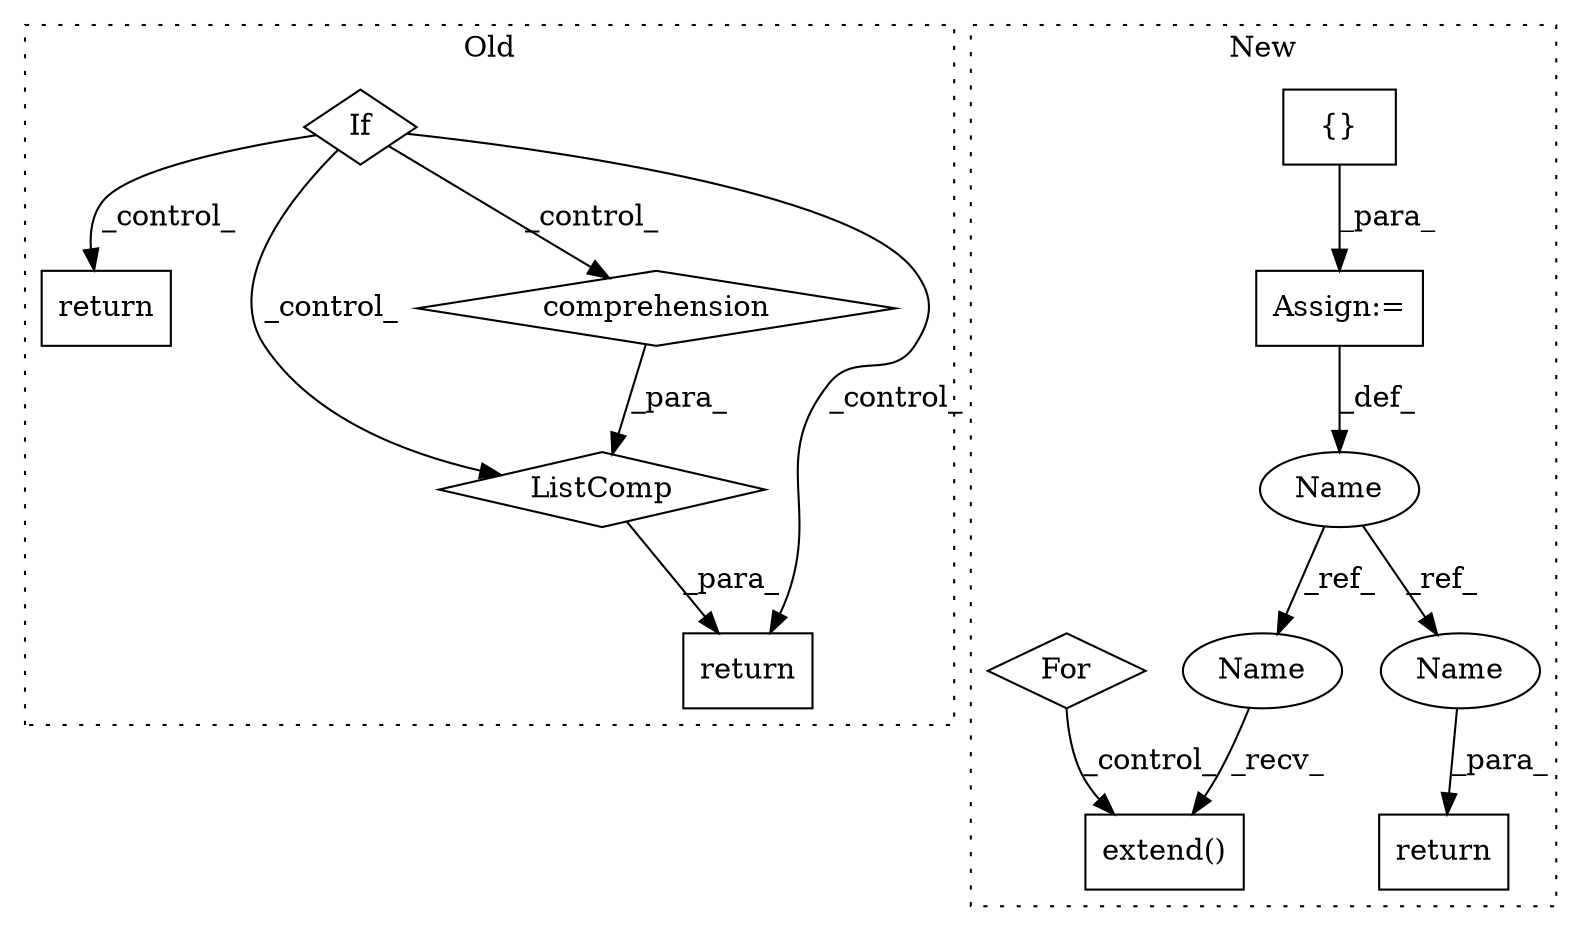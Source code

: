 digraph G {
subgraph cluster0 {
1 [label="return" a="93" s="11178" l="7" shape="box"];
8 [label="If" a="96" s="10761" l="3" shape="diamond"];
9 [label="ListComp" a="106" s="11110" l="59" shape="diamond"];
10 [label="comprehension" a="45" s="11113" l="3" shape="diamond"];
11 [label="return" a="93" s="11103" l="7" shape="box"];
label = "Old";
style="dotted";
}
subgraph cluster1 {
2 [label="extend()" a="75" s="11147,11189" l="17,1" shape="box"];
3 [label="Assign:=" a="68" s="10707" l="3" shape="box"];
4 [label="return" a="93" s="11199" l="7" shape="box"];
5 [label="{}" a="59" s="10710,10710" l="2,1" shape="box"];
6 [label="Name" a="87" s="10698" l="9" shape="ellipse"];
7 [label="For" a="107" s="10721,10740" l="4,14" shape="diamond"];
12 [label="Name" a="87" s="11147" l="9" shape="ellipse"];
13 [label="Name" a="87" s="11206" l="9" shape="ellipse"];
label = "New";
style="dotted";
}
3 -> 6 [label="_def_"];
5 -> 3 [label="_para_"];
6 -> 12 [label="_ref_"];
6 -> 13 [label="_ref_"];
7 -> 2 [label="_control_"];
8 -> 10 [label="_control_"];
8 -> 1 [label="_control_"];
8 -> 9 [label="_control_"];
8 -> 11 [label="_control_"];
9 -> 11 [label="_para_"];
10 -> 9 [label="_para_"];
12 -> 2 [label="_recv_"];
13 -> 4 [label="_para_"];
}